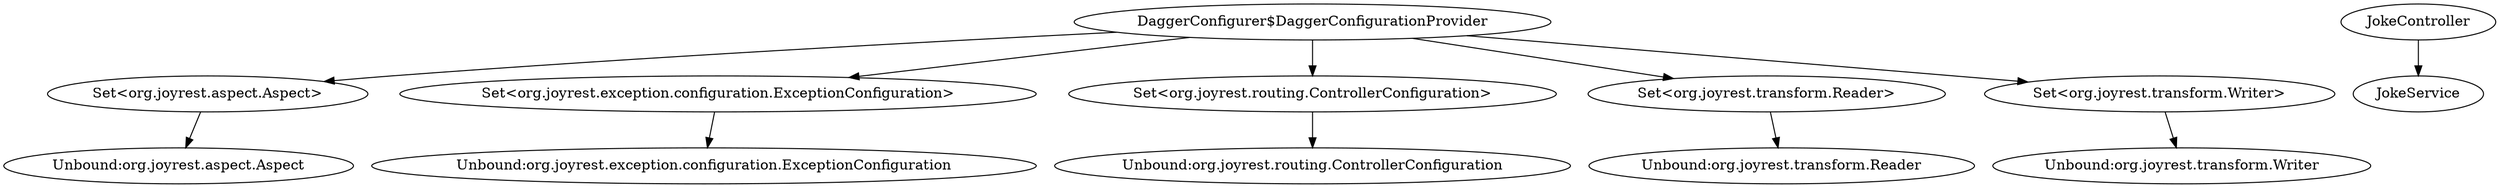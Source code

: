 digraph G1 {
  concentrate = true;
  n2 [label="DaggerConfigurer$DaggerConfigurationProvider"];
  n3 [label="Set<org.joyrest.aspect.Aspect>"];
  n2 -> n3;
  n4 [label="Set<org.joyrest.exception.configuration.ExceptionConfiguration>"];
  n2 -> n4;
  n5 [label="Set<org.joyrest.routing.ControllerConfiguration>"];
  n2 -> n5;
  n6 [label="Set<org.joyrest.transform.Reader>"];
  n2 -> n6;
  n7 [label="Set<org.joyrest.transform.Writer>"];
  n2 -> n7;
  JokeController -> JokeService;
  n8 [label="Unbound:org.joyrest.aspect.Aspect"];
  n3 -> n8;
  n9 [label="Unbound:org.joyrest.exception.configuration.ExceptionConfiguration"];
  n4 -> n9;
  n10 [label="Unbound:org.joyrest.routing.ControllerConfiguration"];
  n5 -> n10;
  n11 [label="Unbound:org.joyrest.transform.Reader"];
  n6 -> n11;
  n12 [label="Unbound:org.joyrest.transform.Writer"];
  n7 -> n12;
}
